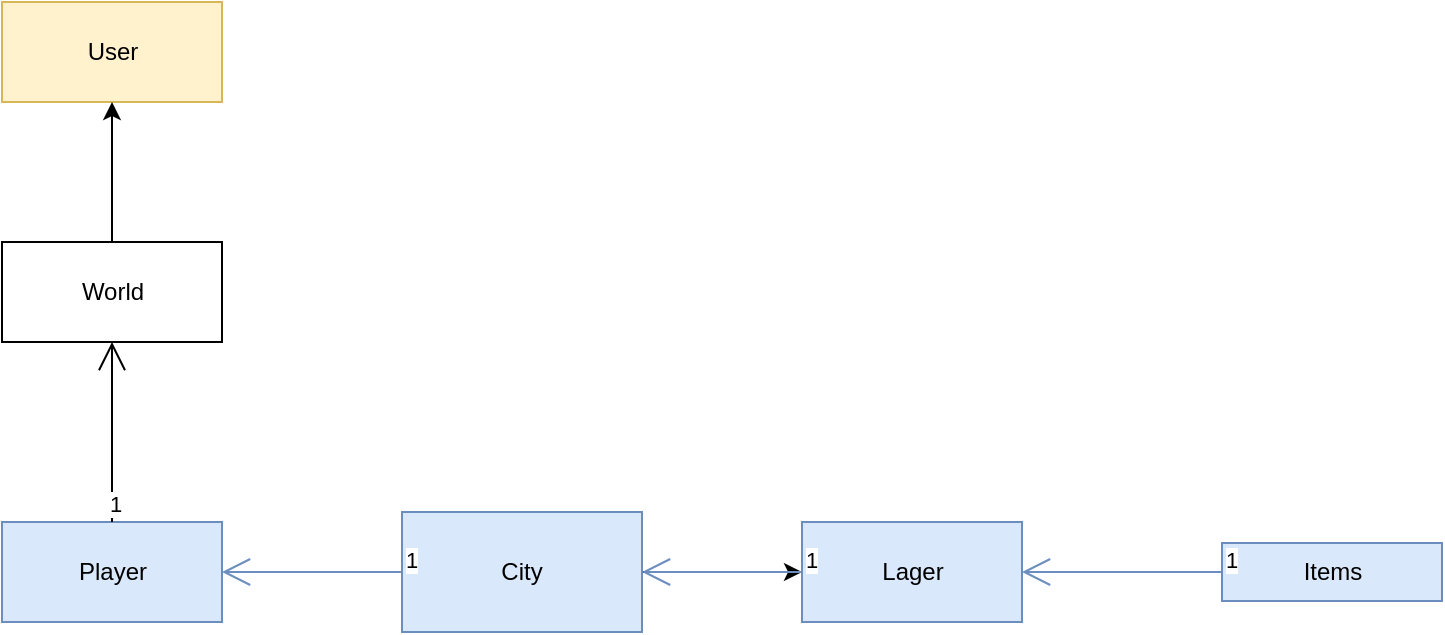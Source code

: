 <mxfile version="16.5.1" type="device"><diagram id="COOv4JzZnt7O8yVpR08J" name="Seite-1"><mxGraphModel dx="2942" dy="1225" grid="1" gridSize="10" guides="1" tooltips="1" connect="1" arrows="1" fold="1" page="1" pageScale="1" pageWidth="1169" pageHeight="827" math="0" shadow="0"><root><mxCell id="0"/><mxCell id="1" parent="0"/><mxCell id="YLIdC-qkNyjF51ZLYaUB-1" value="" style="edgeStyle=orthogonalEdgeStyle;rounded=0;orthogonalLoop=1;jettySize=auto;html=1;" edge="1" parent="1" source="QRWo374Z6nrMUBBGWrcs-1" target="QRWo374Z6nrMUBBGWrcs-2"><mxGeometry relative="1" as="geometry"/></mxCell><mxCell id="QRWo374Z6nrMUBBGWrcs-1" value="City" style="rounded=0;whiteSpace=wrap;html=1;fillColor=#dae8fc;strokeColor=#6c8ebf;" parent="1" vertex="1"><mxGeometry x="370" y="354" width="120" height="60" as="geometry"/></mxCell><mxCell id="QRWo374Z6nrMUBBGWrcs-2" value="Lager" style="html=1;fillColor=#dae8fc;strokeColor=#6c8ebf;" parent="1" vertex="1"><mxGeometry x="570" y="359" width="110" height="50" as="geometry"/></mxCell><mxCell id="QRWo374Z6nrMUBBGWrcs-3" value="Items" style="html=1;fillColor=#dae8fc;strokeColor=#6c8ebf;" parent="1" vertex="1"><mxGeometry x="780" y="369.5" width="110" height="29" as="geometry"/></mxCell><mxCell id="QRWo374Z6nrMUBBGWrcs-6" value="1" style="endArrow=open;html=1;endSize=12;startArrow=none;startSize=14;startFill=0;edgeStyle=orthogonalEdgeStyle;align=left;verticalAlign=bottom;rounded=0;fillColor=#dae8fc;strokeColor=#6c8ebf;" parent="1" source="QRWo374Z6nrMUBBGWrcs-2" target="QRWo374Z6nrMUBBGWrcs-1" edge="1"><mxGeometry x="-1" y="3" relative="1" as="geometry"><mxPoint x="990" y="679" as="sourcePoint"/><mxPoint x="830" y="679" as="targetPoint"/></mxGeometry></mxCell><mxCell id="QRWo374Z6nrMUBBGWrcs-7" value="1" style="endArrow=open;html=1;endSize=12;startArrow=none;startSize=14;startFill=0;edgeStyle=orthogonalEdgeStyle;align=left;verticalAlign=bottom;rounded=0;fillColor=#dae8fc;strokeColor=#6c8ebf;entryX=1;entryY=0.5;entryDx=0;entryDy=0;" parent="1" source="QRWo374Z6nrMUBBGWrcs-3" target="QRWo374Z6nrMUBBGWrcs-2" edge="1"><mxGeometry x="-1" y="3" relative="1" as="geometry"><mxPoint x="990" y="679" as="sourcePoint"/><mxPoint x="830" y="679" as="targetPoint"/></mxGeometry></mxCell><mxCell id="QRWo374Z6nrMUBBGWrcs-10" value="Player" style="html=1;fillColor=#dae8fc;strokeColor=#6c8ebf;" parent="1" vertex="1"><mxGeometry x="170" y="359" width="110" height="50" as="geometry"/></mxCell><mxCell id="QRWo374Z6nrMUBBGWrcs-12" value="1" style="endArrow=open;html=1;endSize=12;startArrow=none;startSize=14;startFill=0;edgeStyle=orthogonalEdgeStyle;align=left;verticalAlign=bottom;rounded=0;exitX=0;exitY=0.5;exitDx=0;exitDy=0;fillColor=#dae8fc;strokeColor=#6c8ebf;entryX=1;entryY=0.5;entryDx=0;entryDy=0;" parent="1" source="QRWo374Z6nrMUBBGWrcs-1" target="QRWo374Z6nrMUBBGWrcs-10" edge="1"><mxGeometry x="-1" y="3" relative="1" as="geometry"><mxPoint x="380" y="384" as="sourcePoint"/><mxPoint x="840" y="679" as="targetPoint"/></mxGeometry></mxCell><mxCell id="QRWo374Z6nrMUBBGWrcs-13" value="User" style="html=1;fillColor=#fff2cc;strokeColor=#d6b656;" parent="1" vertex="1"><mxGeometry x="170" y="99" width="110" height="50" as="geometry"/></mxCell><mxCell id="QRWo374Z6nrMUBBGWrcs-14" value="1" style="endArrow=open;html=1;endSize=12;startArrow=none;startSize=14;startFill=0;edgeStyle=orthogonalEdgeStyle;align=left;verticalAlign=bottom;rounded=0;exitX=0.5;exitY=0;exitDx=0;exitDy=0;entryX=0.5;entryY=1;entryDx=0;entryDy=0;" parent="1" source="QRWo374Z6nrMUBBGWrcs-10" target="QRWo374Z6nrMUBBGWrcs-15" edge="1"><mxGeometry x="-1" y="3" relative="1" as="geometry"><mxPoint x="1000" y="679" as="sourcePoint"/><mxPoint x="840" y="679" as="targetPoint"/></mxGeometry></mxCell><mxCell id="QRWo374Z6nrMUBBGWrcs-15" value="World" style="html=1;" parent="1" vertex="1"><mxGeometry x="170" y="219" width="110" height="50" as="geometry"/></mxCell><mxCell id="YLIdC-qkNyjF51ZLYaUB-2" value="" style="endArrow=classic;html=1;rounded=0;entryX=0.5;entryY=1;entryDx=0;entryDy=0;" edge="1" parent="1" source="QRWo374Z6nrMUBBGWrcs-15" target="QRWo374Z6nrMUBBGWrcs-13"><mxGeometry width="50" height="50" relative="1" as="geometry"><mxPoint x="770" y="650" as="sourcePoint"/><mxPoint x="820" y="600" as="targetPoint"/></mxGeometry></mxCell></root></mxGraphModel></diagram></mxfile>